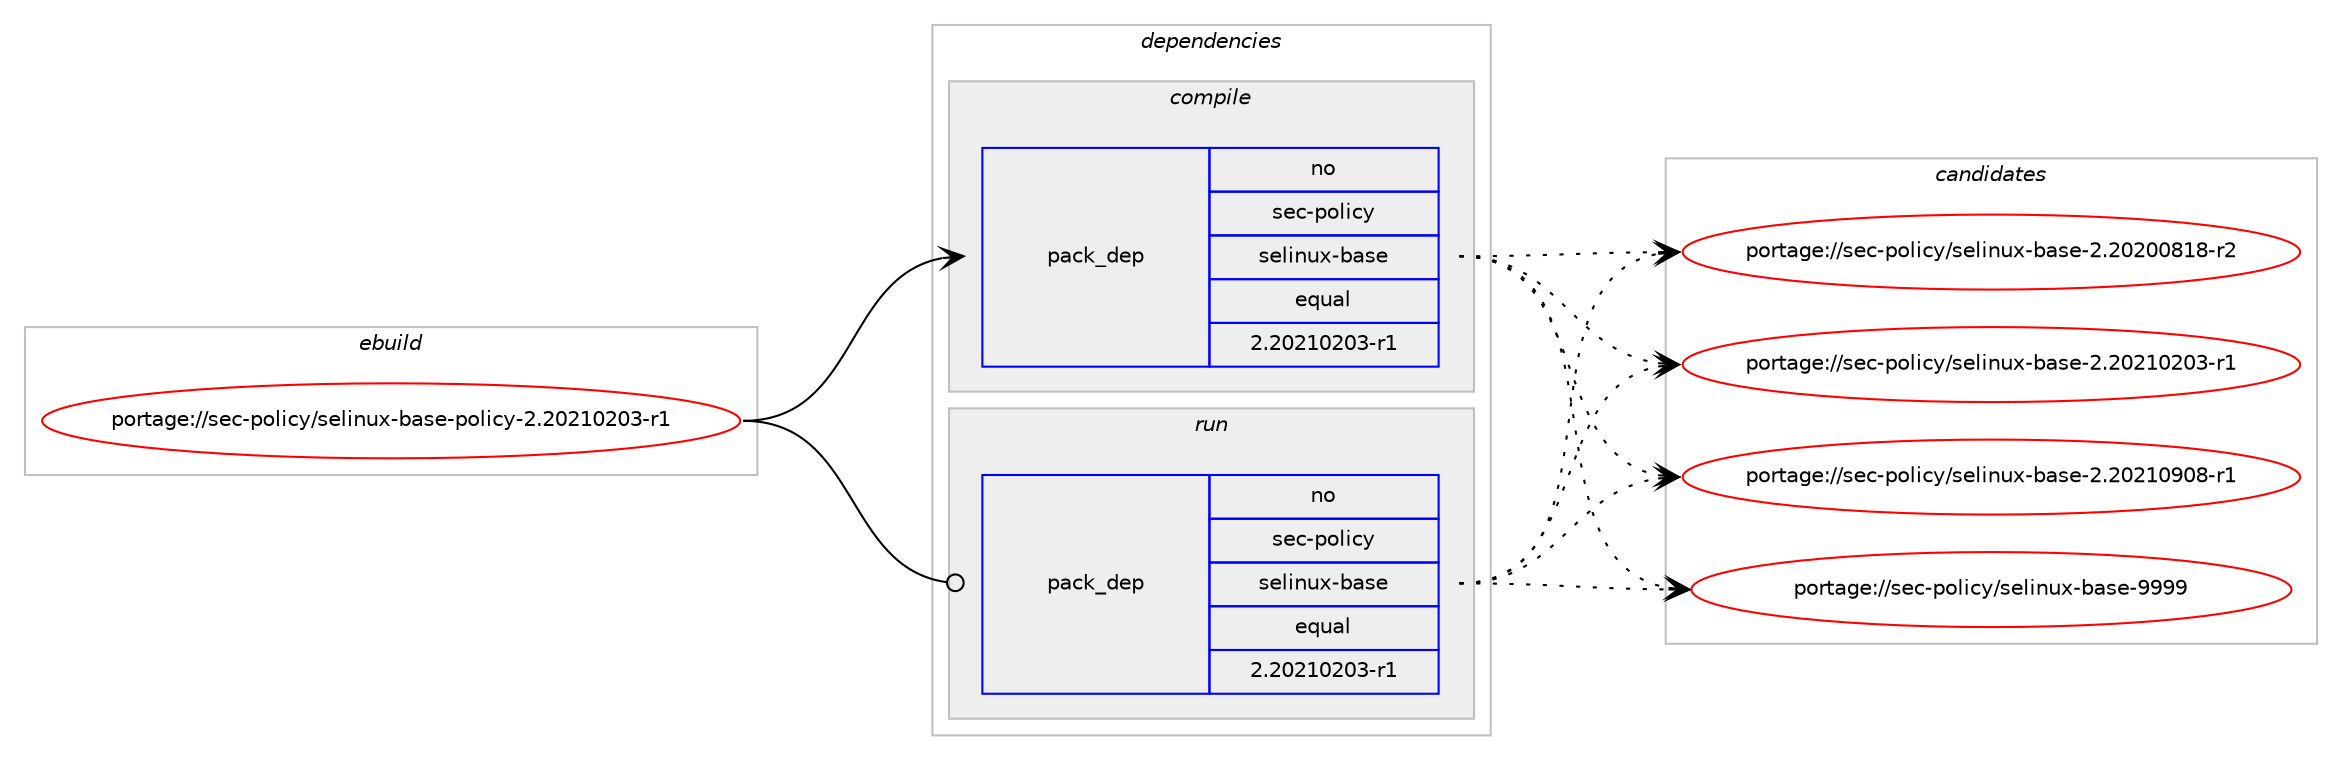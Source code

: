 digraph prolog {

# *************
# Graph options
# *************

newrank=true;
concentrate=true;
compound=true;
graph [rankdir=LR,fontname=Helvetica,fontsize=10,ranksep=1.5];#, ranksep=2.5, nodesep=0.2];
edge  [arrowhead=vee];
node  [fontname=Helvetica,fontsize=10];

# **********
# The ebuild
# **********

subgraph cluster_leftcol {
color=gray;
rank=same;
label=<<i>ebuild</i>>;
id [label="portage://sec-policy/selinux-base-policy-2.20210203-r1", color=red, width=4, href="../sec-policy/selinux-base-policy-2.20210203-r1.svg"];
}

# ****************
# The dependencies
# ****************

subgraph cluster_midcol {
color=gray;
label=<<i>dependencies</i>>;
subgraph cluster_compile {
fillcolor="#eeeeee";
style=filled;
label=<<i>compile</i>>;
subgraph pack233 {
dependency422 [label=<<TABLE BORDER="0" CELLBORDER="1" CELLSPACING="0" CELLPADDING="4" WIDTH="220"><TR><TD ROWSPAN="6" CELLPADDING="30">pack_dep</TD></TR><TR><TD WIDTH="110">no</TD></TR><TR><TD>sec-policy</TD></TR><TR><TD>selinux-base</TD></TR><TR><TD>equal</TD></TR><TR><TD>2.20210203-r1</TD></TR></TABLE>>, shape=none, color=blue];
}
id:e -> dependency422:w [weight=20,style="solid",arrowhead="vee"];
}
subgraph cluster_compileandrun {
fillcolor="#eeeeee";
style=filled;
label=<<i>compile and run</i>>;
}
subgraph cluster_run {
fillcolor="#eeeeee";
style=filled;
label=<<i>run</i>>;
subgraph pack234 {
dependency423 [label=<<TABLE BORDER="0" CELLBORDER="1" CELLSPACING="0" CELLPADDING="4" WIDTH="220"><TR><TD ROWSPAN="6" CELLPADDING="30">pack_dep</TD></TR><TR><TD WIDTH="110">no</TD></TR><TR><TD>sec-policy</TD></TR><TR><TD>selinux-base</TD></TR><TR><TD>equal</TD></TR><TR><TD>2.20210203-r1</TD></TR></TABLE>>, shape=none, color=blue];
}
id:e -> dependency423:w [weight=20,style="solid",arrowhead="odot"];
}
}

# **************
# The candidates
# **************

subgraph cluster_choices {
rank=same;
color=gray;
label=<<i>candidates</i>>;

subgraph choice233 {
color=black;
nodesep=1;
choice1151019945112111108105991214711510110810511011712045989711510145504650485048485649564511450 [label="portage://sec-policy/selinux-base-2.20200818-r2", color=red, width=4,href="../sec-policy/selinux-base-2.20200818-r2.svg"];
choice1151019945112111108105991214711510110810511011712045989711510145504650485049485048514511449 [label="portage://sec-policy/selinux-base-2.20210203-r1", color=red, width=4,href="../sec-policy/selinux-base-2.20210203-r1.svg"];
choice1151019945112111108105991214711510110810511011712045989711510145504650485049485748564511449 [label="portage://sec-policy/selinux-base-2.20210908-r1", color=red, width=4,href="../sec-policy/selinux-base-2.20210908-r1.svg"];
choice115101994511211110810599121471151011081051101171204598971151014557575757 [label="portage://sec-policy/selinux-base-9999", color=red, width=4,href="../sec-policy/selinux-base-9999.svg"];
dependency422:e -> choice1151019945112111108105991214711510110810511011712045989711510145504650485048485649564511450:w [style=dotted,weight="100"];
dependency422:e -> choice1151019945112111108105991214711510110810511011712045989711510145504650485049485048514511449:w [style=dotted,weight="100"];
dependency422:e -> choice1151019945112111108105991214711510110810511011712045989711510145504650485049485748564511449:w [style=dotted,weight="100"];
dependency422:e -> choice115101994511211110810599121471151011081051101171204598971151014557575757:w [style=dotted,weight="100"];
}
subgraph choice234 {
color=black;
nodesep=1;
choice1151019945112111108105991214711510110810511011712045989711510145504650485048485649564511450 [label="portage://sec-policy/selinux-base-2.20200818-r2", color=red, width=4,href="../sec-policy/selinux-base-2.20200818-r2.svg"];
choice1151019945112111108105991214711510110810511011712045989711510145504650485049485048514511449 [label="portage://sec-policy/selinux-base-2.20210203-r1", color=red, width=4,href="../sec-policy/selinux-base-2.20210203-r1.svg"];
choice1151019945112111108105991214711510110810511011712045989711510145504650485049485748564511449 [label="portage://sec-policy/selinux-base-2.20210908-r1", color=red, width=4,href="../sec-policy/selinux-base-2.20210908-r1.svg"];
choice115101994511211110810599121471151011081051101171204598971151014557575757 [label="portage://sec-policy/selinux-base-9999", color=red, width=4,href="../sec-policy/selinux-base-9999.svg"];
dependency423:e -> choice1151019945112111108105991214711510110810511011712045989711510145504650485048485649564511450:w [style=dotted,weight="100"];
dependency423:e -> choice1151019945112111108105991214711510110810511011712045989711510145504650485049485048514511449:w [style=dotted,weight="100"];
dependency423:e -> choice1151019945112111108105991214711510110810511011712045989711510145504650485049485748564511449:w [style=dotted,weight="100"];
dependency423:e -> choice115101994511211110810599121471151011081051101171204598971151014557575757:w [style=dotted,weight="100"];
}
}

}
